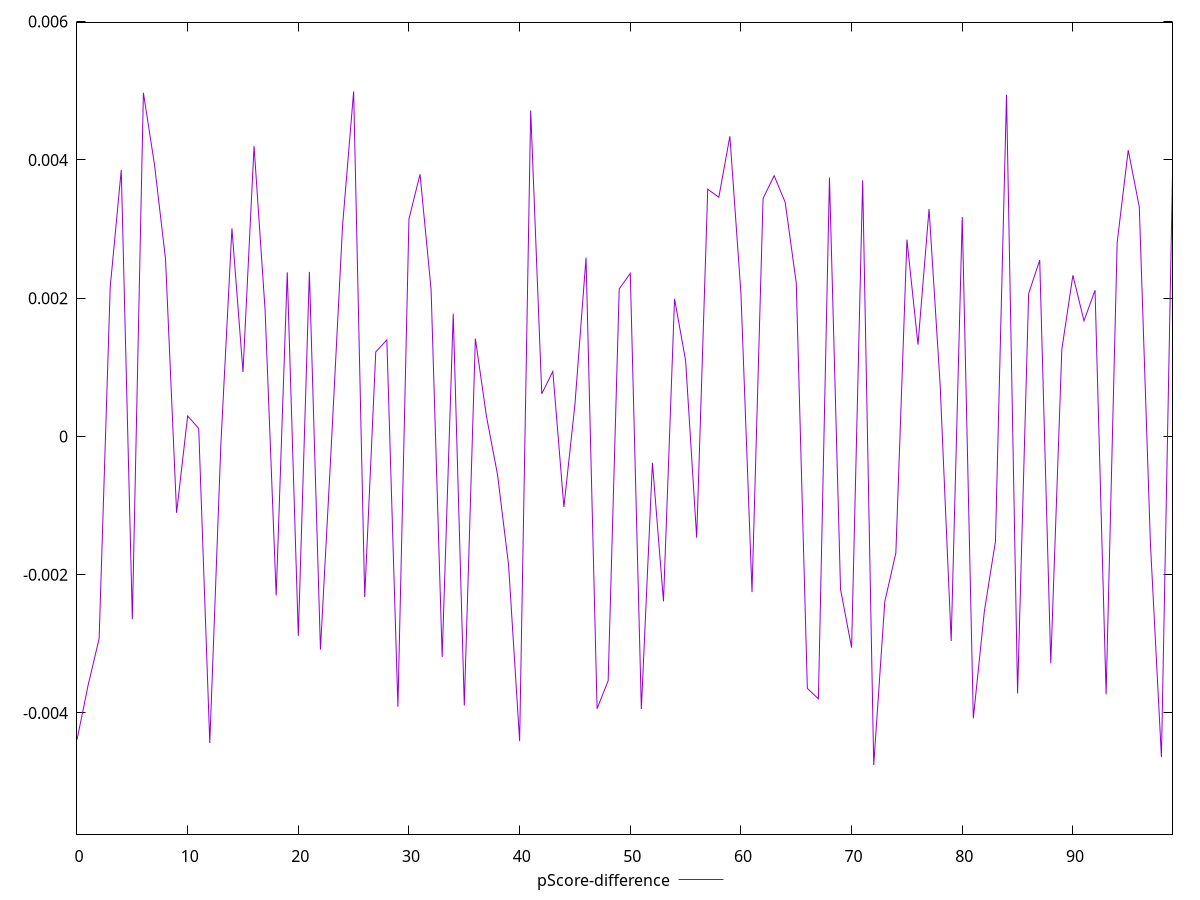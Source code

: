 reset

$pScoreDifference <<EOF
0 -0.004387056007385759
1 -0.0036017183522487617
2 -0.002924188642973946
3 0.002158982492755923
4 0.0038543492128386703
5 -0.0026435020641085716
6 0.004970155741885418
7 0.003933988181651693
8 0.002564699315424579
9 -0.001105410607342483
10 0.00029690537531890104
11 0.00011472680099577914
12 -0.004434367794956651
13 -0.00011571012365452216
14 0.0030100858723677293
15 0.0009319121381199391
16 0.00419949972312339
17 0.001820594998962144
18 -0.0023008957613049885
19 0.0023740440021866593
20 -0.0028857615457817953
21 0.002379612287236821
22 -0.0030833858604021325
23 -0.00007537331680695925
24 0.003052970336456462
25 0.004990108098737456
26 -0.002323449800945121
27 0.0012226996435661386
28 0.0013966211437477227
29 -0.003909835676200291
30 0.003147010118744298
31 0.00379270086745076
32 0.0021212751806425345
33 -0.003190070573231396
34 0.0017741422277887109
35 -0.0038929743041523635
36 0.0014157111857603377
37 0.0002927556777959639
38 -0.0005500043793598142
39 -0.001855969289624726
40 -0.0044061379390071265
41 0.004715385395730576
42 0.0006162671075075066
43 0.0009403040879368829
44 -0.0010203614393559102
45 0.00046580110461147406
46 0.0025848800761044677
47 -0.003937954592010073
48 -0.0035344419285465722
49 0.002133509650585119
50 0.0023580346111552464
51 -0.003942462272147007
52 -0.00038072340575068253
53 -0.0023857923275235615
54 0.001990281698607821
55 0.001097610826462092
56 -0.0014649474426683406
57 0.0035750975355872683
58 0.0034593008683695414
59 0.004341541843989494
60 0.0020704174044269275
61 -0.002251693239824215
62 0.0034419571173262
63 0.003771224835761866
64 0.00338577780837257
65 0.0022180903792580198
66 -0.003643602493269893
67 -0.003796085088862977
68 0.003745590115811104
69 -0.0022100145245552705
70 -0.003055056718177851
71 0.0037047443406882374
72 -0.004752660489415694
73 -0.0023883882145928625
74 -0.0016861783593511426
75 0.002845853468398607
76 0.0013274834448374628
77 0.003290031922420833
78 0.00075373336908513
79 -0.002958957161773079
80 0.003174818620216402
81 -0.0040779104443714465
82 -0.002527201658735545
83 -0.0015183854139865227
84 0.004941808771027123
85 -0.0037184599238876404
86 0.002065540183407766
87 0.00254997442916427
88 -0.003282467540264067
89 0.0012604259345573299
90 0.0023315824551285447
91 0.001670999363264536
92 0.002115005504659151
93 -0.0037294498189849312
94 0.002805719469806345
95 0.004140257200221931
96 0.003318481373669635
97 -0.0015330941448348234
98 -0.004638944394730005
99 0.0037836949791105745
EOF

set key outside below
set xrange [0:99]
set yrange [-0.005752660489415694:0.005990108098737456]
set trange [-0.005752660489415694:0.005990108098737456]
set terminal svg size 640, 500 enhanced background rgb 'white'
set output "reports/report_00030_2021-02-24T20-42-31.540Z/mainthread-work-breakdown/samples/astro/pScore-difference/values.svg"

plot $pScoreDifference title "pScore-difference" with line

reset
